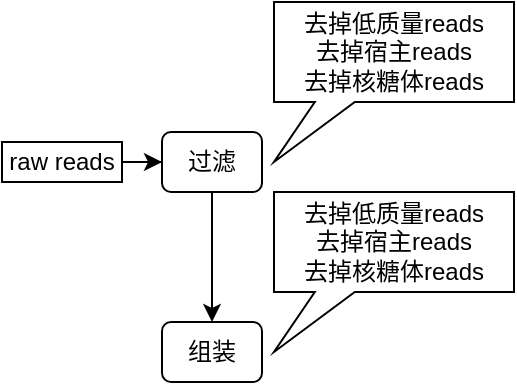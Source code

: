 <mxfile version="17.4.5" type="github">
  <diagram id="C5RBs43oDa-KdzZeNtuy" name="Page-1">
    <mxGraphModel dx="920" dy="504" grid="1" gridSize="10" guides="1" tooltips="1" connect="1" arrows="1" fold="1" page="1" pageScale="1" pageWidth="827" pageHeight="1169" math="0" shadow="0">
      <root>
        <mxCell id="WIyWlLk6GJQsqaUBKTNV-0" />
        <mxCell id="WIyWlLk6GJQsqaUBKTNV-1" parent="WIyWlLk6GJQsqaUBKTNV-0" />
        <mxCell id="uaA1YcUJ6YY9IfKOQAye-2" value="" style="edgeStyle=orthogonalEdgeStyle;rounded=0;orthogonalLoop=1;jettySize=auto;html=1;" edge="1" parent="WIyWlLk6GJQsqaUBKTNV-1" source="WIyWlLk6GJQsqaUBKTNV-3" target="uaA1YcUJ6YY9IfKOQAye-1">
          <mxGeometry relative="1" as="geometry" />
        </mxCell>
        <mxCell id="WIyWlLk6GJQsqaUBKTNV-3" value="过滤" style="rounded=1;whiteSpace=wrap;html=1;fontSize=12;glass=0;strokeWidth=1;shadow=0;" parent="WIyWlLk6GJQsqaUBKTNV-1" vertex="1">
          <mxGeometry x="100" y="85" width="50" height="30" as="geometry" />
        </mxCell>
        <mxCell id="uaA1YcUJ6YY9IfKOQAye-1" value="组装" style="rounded=1;whiteSpace=wrap;html=1;fontSize=12;glass=0;strokeWidth=1;shadow=0;" vertex="1" parent="WIyWlLk6GJQsqaUBKTNV-1">
          <mxGeometry x="100" y="180" width="50" height="30" as="geometry" />
        </mxCell>
        <mxCell id="uaA1YcUJ6YY9IfKOQAye-4" value="" style="edgeStyle=orthogonalEdgeStyle;rounded=0;orthogonalLoop=1;jettySize=auto;html=1;" edge="1" parent="WIyWlLk6GJQsqaUBKTNV-1" source="uaA1YcUJ6YY9IfKOQAye-3" target="WIyWlLk6GJQsqaUBKTNV-3">
          <mxGeometry relative="1" as="geometry" />
        </mxCell>
        <mxCell id="uaA1YcUJ6YY9IfKOQAye-3" value="raw reads" style="rounded=0;whiteSpace=wrap;html=1;" vertex="1" parent="WIyWlLk6GJQsqaUBKTNV-1">
          <mxGeometry x="20" y="90" width="60" height="20" as="geometry" />
        </mxCell>
        <mxCell id="uaA1YcUJ6YY9IfKOQAye-6" value="去掉低质量reads&lt;br&gt;去掉宿主reads&lt;br&gt;去掉核糖体reads" style="shape=callout;whiteSpace=wrap;html=1;perimeter=calloutPerimeter;position2=0;size=30;position=0.17;" vertex="1" parent="WIyWlLk6GJQsqaUBKTNV-1">
          <mxGeometry x="156" y="20" width="120" height="80" as="geometry" />
        </mxCell>
        <mxCell id="uaA1YcUJ6YY9IfKOQAye-7" value="去掉低质量reads&lt;br&gt;去掉宿主reads&lt;br&gt;去掉核糖体reads" style="shape=callout;whiteSpace=wrap;html=1;perimeter=calloutPerimeter;position2=0;size=30;position=0.17;" vertex="1" parent="WIyWlLk6GJQsqaUBKTNV-1">
          <mxGeometry x="156" y="115" width="120" height="80" as="geometry" />
        </mxCell>
      </root>
    </mxGraphModel>
  </diagram>
</mxfile>
